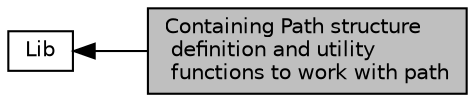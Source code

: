 digraph "Containing Path structure definition and utility functions to work with path"
{
  bgcolor="transparent";
  edge [fontname="Helvetica",fontsize="10",labelfontname="Helvetica",labelfontsize="10"];
  node [fontname="Helvetica",fontsize="10",shape=box];
  rankdir=LR;
  Node2 [label="Lib",height=0.2,width=0.4,color="black",URL="$group__lib.html",tooltip=" "];
  Node1 [label="Containing Path structure\l definition and utility\l functions to work with path",height=0.2,width=0.4,color="black", fillcolor="grey75", style="filled", fontcolor="black",tooltip="Path module."];
  Node2->Node1 [shape=plaintext, dir="back", style="solid"];
}
